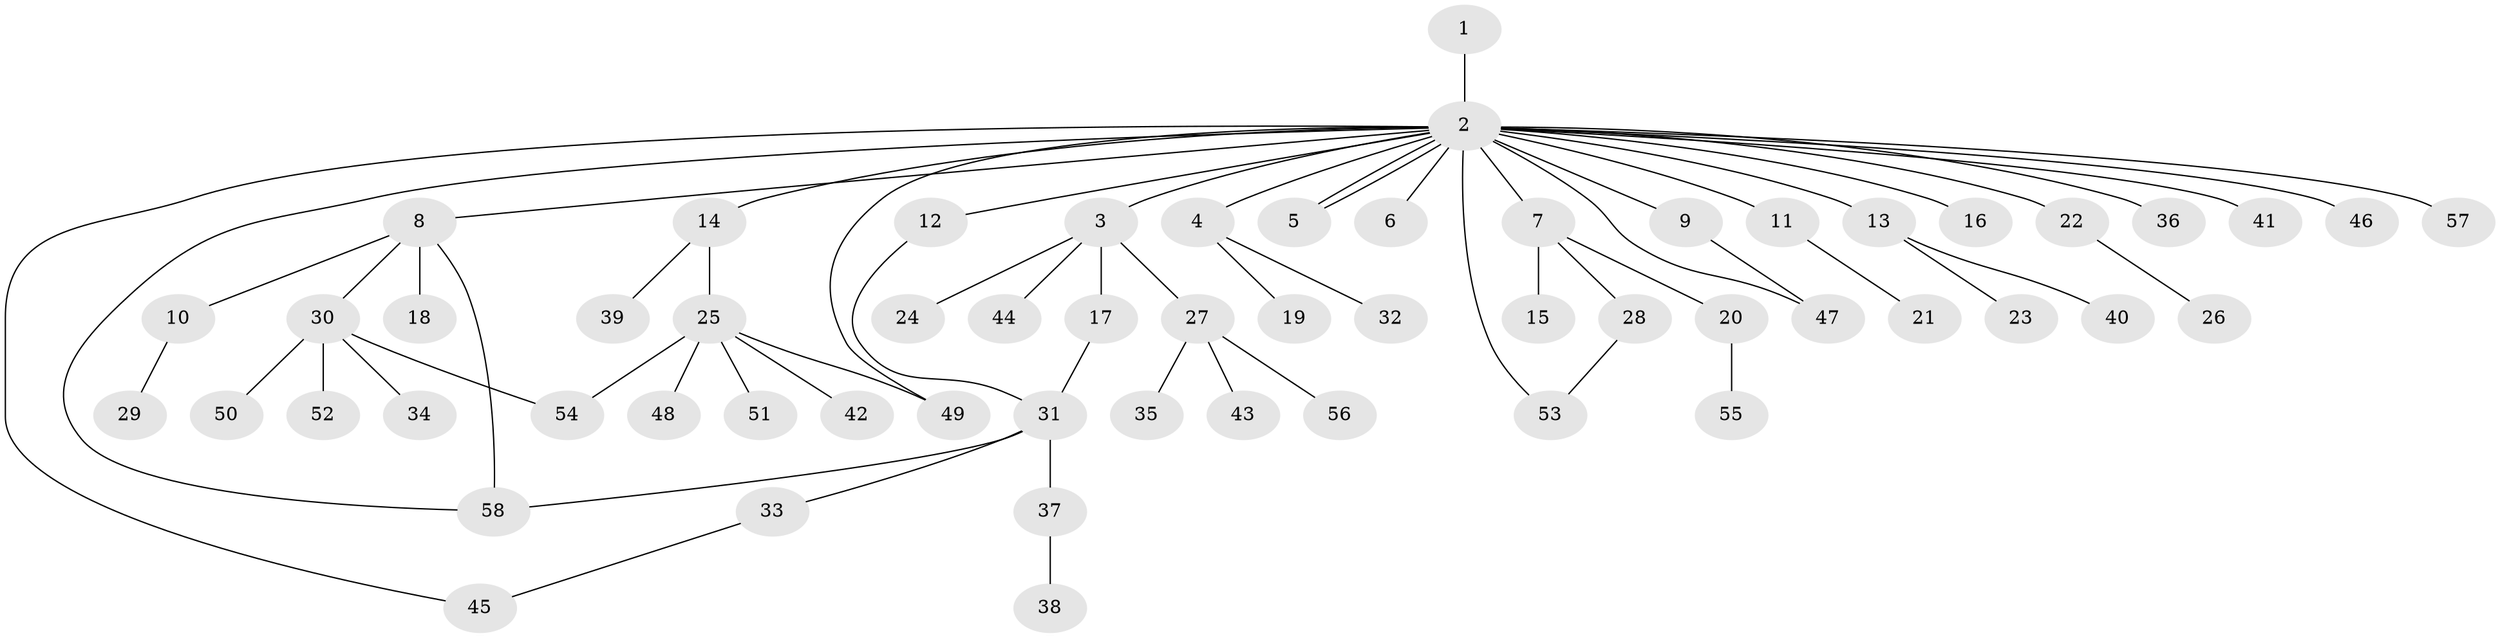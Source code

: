 // coarse degree distribution, {1: 0.525, 22: 0.025, 4: 0.075, 2: 0.275, 3: 0.05, 5: 0.025, 6: 0.025}
// Generated by graph-tools (version 1.1) at 2025/23/03/03/25 07:23:52]
// undirected, 58 vertices, 66 edges
graph export_dot {
graph [start="1"]
  node [color=gray90,style=filled];
  1;
  2;
  3;
  4;
  5;
  6;
  7;
  8;
  9;
  10;
  11;
  12;
  13;
  14;
  15;
  16;
  17;
  18;
  19;
  20;
  21;
  22;
  23;
  24;
  25;
  26;
  27;
  28;
  29;
  30;
  31;
  32;
  33;
  34;
  35;
  36;
  37;
  38;
  39;
  40;
  41;
  42;
  43;
  44;
  45;
  46;
  47;
  48;
  49;
  50;
  51;
  52;
  53;
  54;
  55;
  56;
  57;
  58;
  1 -- 2;
  2 -- 3;
  2 -- 4;
  2 -- 5;
  2 -- 5;
  2 -- 6;
  2 -- 7;
  2 -- 8;
  2 -- 9;
  2 -- 11;
  2 -- 12;
  2 -- 13;
  2 -- 14;
  2 -- 16;
  2 -- 22;
  2 -- 36;
  2 -- 41;
  2 -- 45;
  2 -- 46;
  2 -- 47;
  2 -- 49;
  2 -- 53;
  2 -- 57;
  2 -- 58;
  3 -- 17;
  3 -- 24;
  3 -- 27;
  3 -- 44;
  4 -- 19;
  4 -- 32;
  7 -- 15;
  7 -- 20;
  7 -- 28;
  8 -- 10;
  8 -- 18;
  8 -- 30;
  8 -- 58;
  9 -- 47;
  10 -- 29;
  11 -- 21;
  12 -- 31;
  13 -- 23;
  13 -- 40;
  14 -- 25;
  14 -- 39;
  17 -- 31;
  20 -- 55;
  22 -- 26;
  25 -- 42;
  25 -- 48;
  25 -- 49;
  25 -- 51;
  25 -- 54;
  27 -- 35;
  27 -- 43;
  27 -- 56;
  28 -- 53;
  30 -- 34;
  30 -- 50;
  30 -- 52;
  30 -- 54;
  31 -- 33;
  31 -- 37;
  31 -- 58;
  33 -- 45;
  37 -- 38;
}
